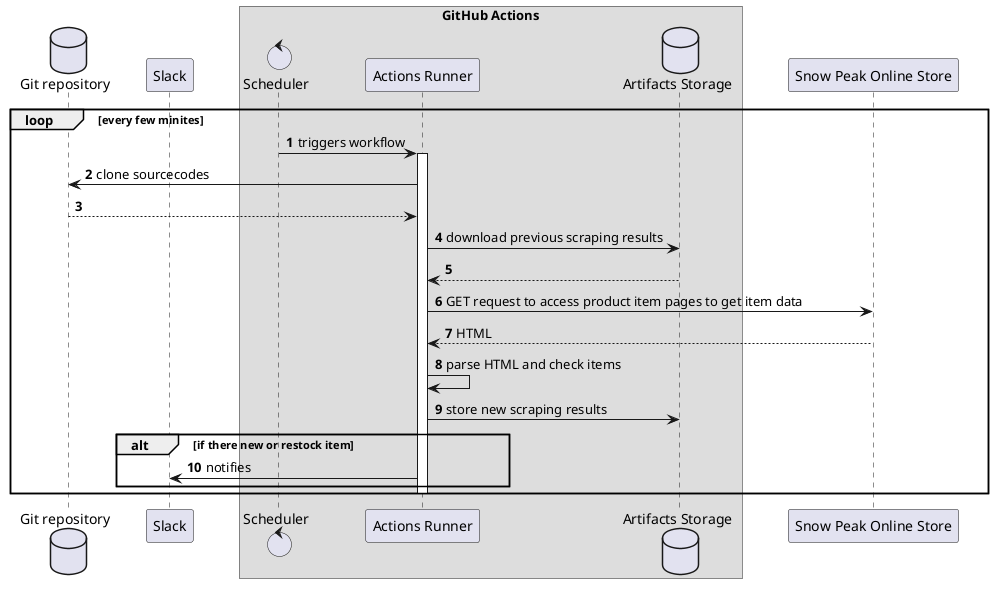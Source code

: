 @startuml architecture
autonumber
skinparam BoxPadding 20
skinparam ParticipantPadding 20

database "Git repository" as repo
participant "Slack" as slack

box GitHub Actions
control "Scheduler" as sche
participant "Actions Runner" as ghar
database "Artifacts Storage" as ars
end box

participant "Snow Peak Online Store" as sp

loop every few minites
  sche -> ghar: triggers workflow
  activate ghar
  ghar -> repo: clone sourcecodes
  ghar <-- repo
  ghar -> ars: download previous scraping results
  ghar <-- ars
  ghar -> sp: GET request to access product item pages to get item data
  ghar <-- sp: HTML
  ghar -> ghar: parse HTML and check items
  ghar -> ars: store new scraping results
  alt if there new or restock item
    ghar -> slack: notifies
  end
  deactivate ghar
end

@enduml